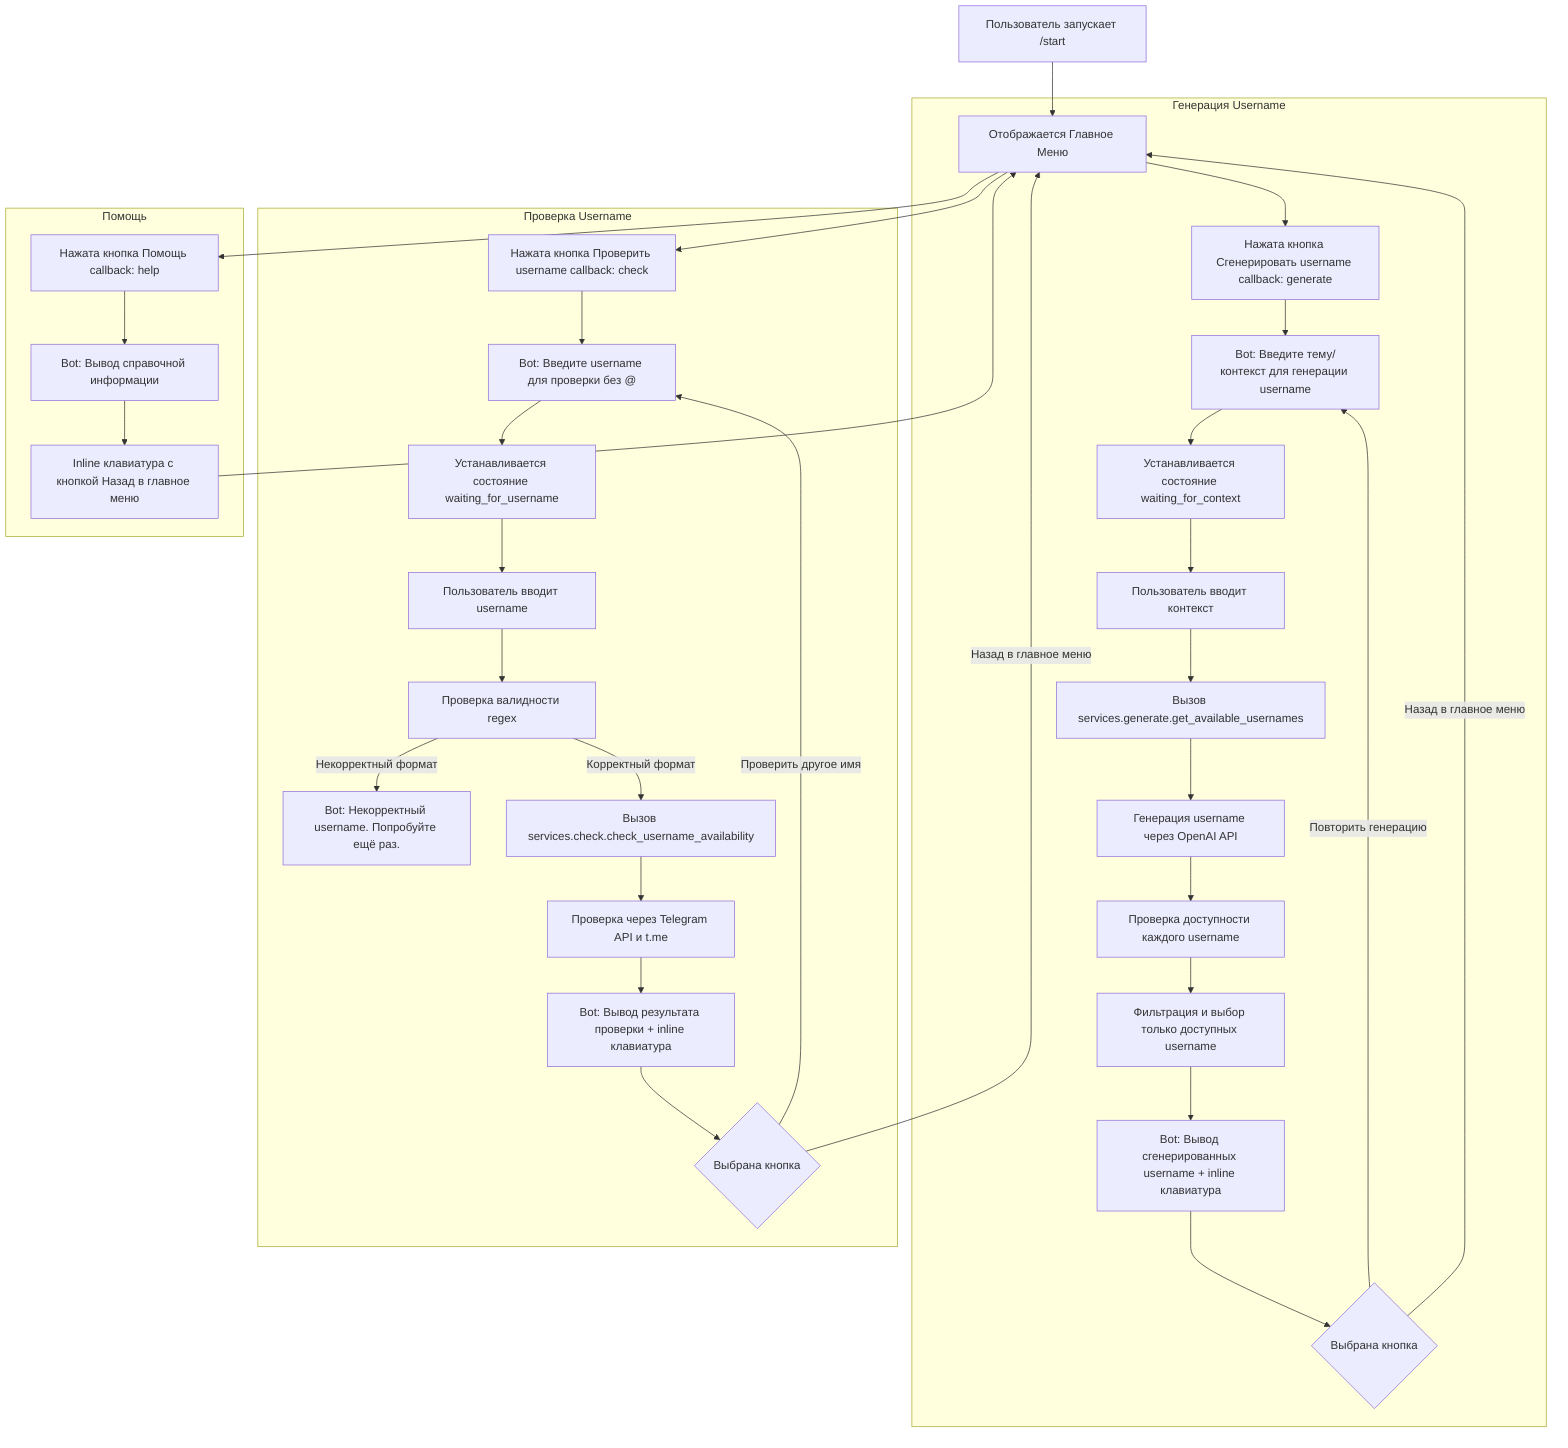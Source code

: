flowchart TD
  %% Главный поток
  A[Пользователь запускает /start] --> B[Отображается Главное Меню]

  B --> C[Нажата кнопка Сгенерировать username callback: generate]
  B --> D[Нажата кнопка Проверить username callback: check]
  B --> E[Нажата кнопка Помощь callback: help]

  %% Подграф генерации username
  subgraph Генерация Username
    C --> F[Bot: Введите тему/контекст для генерации username]
    F --> G[Устанавливается состояние waiting_for_context]
    G --> H[Пользователь вводит контекст]
    H --> I[Вызов services.generate.get_available_usernames]
    I --> J[Генерация username через OpenAI API]
    J --> K[Проверка доступности каждого username]
    K --> L[Фильтрация и выбор только доступных username]
    L --> M[Bot: Вывод сгенерированных username + inline клавиатура]
    M --> N{Выбрана кнопка}
    N -- Повторить генерацию --> F
    N -- Назад в главное меню --> B
  end

  %% Подграф проверки username
  subgraph Проверка Username
    D --> O[Bot: Введите username для проверки без @]
    O --> P[Устанавливается состояние waiting_for_username]
    P --> Q[Пользователь вводит username]
    Q --> R[Проверка валидности regex]
    R -- Некорректный формат --> S[Bot: Некорректный username. Попробуйте ещё раз.]
    R -- Корректный формат --> T[Вызов services.check.check_username_availability]
    T --> U[Проверка через Telegram API и t.me]
    U --> V[Bot: Вывод результата проверки + inline клавиатура]
    V --> W{Выбрана кнопка}
    W -- Проверить другое имя --> O
    W -- Назад в главное меню --> B
  end

  %% Подграф помощи
  subgraph Помощь
    E --> X[Bot: Вывод справочной информации]
    X --> Y[Inline клавиатура с кнопкой Назад в главное меню]
    Y --> B
  end